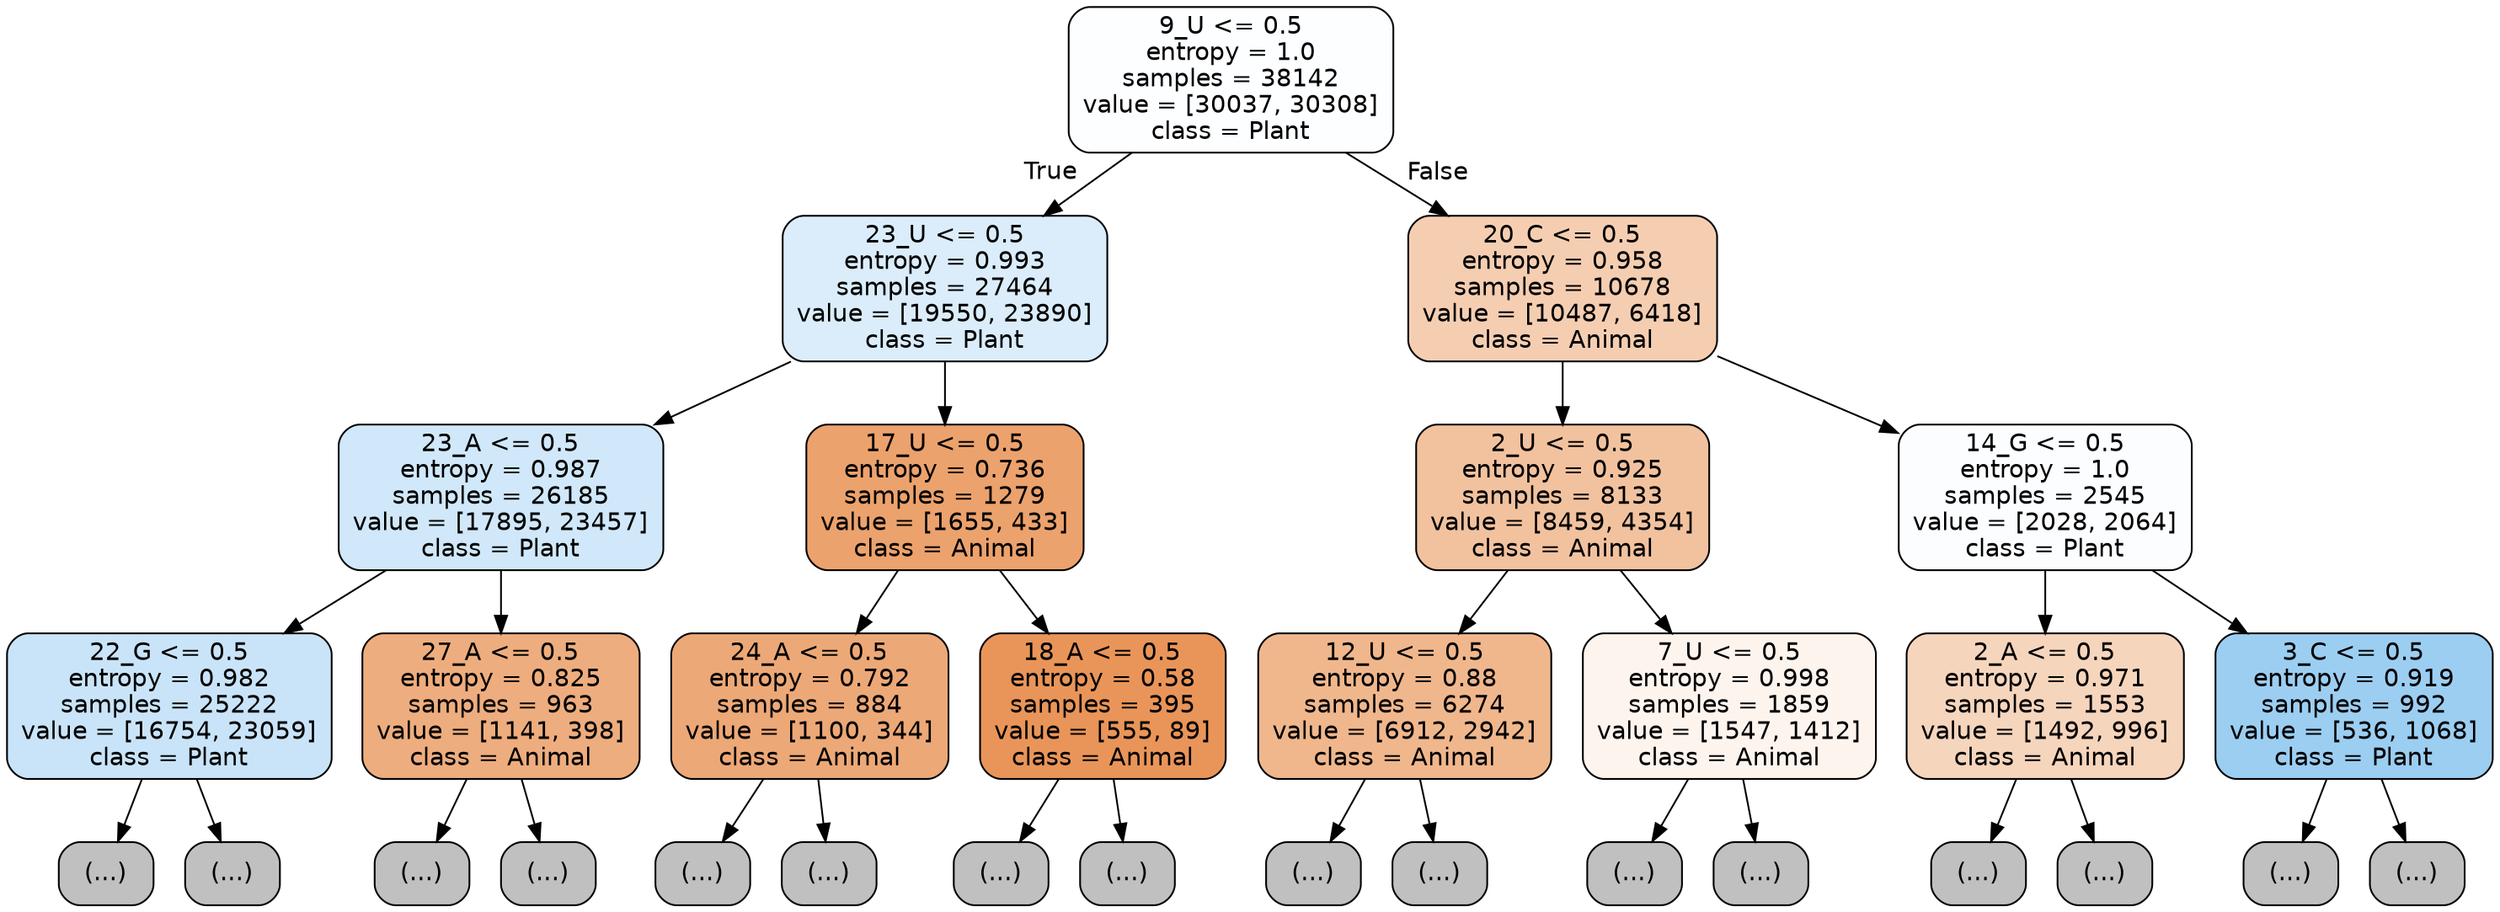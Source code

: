 digraph Tree {
node [shape=box, style="filled, rounded", color="black", fontname="helvetica"] ;
edge [fontname="helvetica"] ;
0 [label="9_U <= 0.5\nentropy = 1.0\nsamples = 38142\nvalue = [30037, 30308]\nclass = Plant", fillcolor="#fdfeff"] ;
1 [label="23_U <= 0.5\nentropy = 0.993\nsamples = 27464\nvalue = [19550, 23890]\nclass = Plant", fillcolor="#dbedfa"] ;
0 -> 1 [labeldistance=2.5, labelangle=45, headlabel="True"] ;
2 [label="23_A <= 0.5\nentropy = 0.987\nsamples = 26185\nvalue = [17895, 23457]\nclass = Plant", fillcolor="#d0e8f9"] ;
1 -> 2 ;
3 [label="22_G <= 0.5\nentropy = 0.982\nsamples = 25222\nvalue = [16754, 23059]\nclass = Plant", fillcolor="#c9e4f8"] ;
2 -> 3 ;
4 [label="(...)", fillcolor="#C0C0C0"] ;
3 -> 4 ;
10095 [label="(...)", fillcolor="#C0C0C0"] ;
3 -> 10095 ;
11144 [label="27_A <= 0.5\nentropy = 0.825\nsamples = 963\nvalue = [1141, 398]\nclass = Animal", fillcolor="#eead7e"] ;
2 -> 11144 ;
11145 [label="(...)", fillcolor="#C0C0C0"] ;
11144 -> 11145 ;
11632 [label="(...)", fillcolor="#C0C0C0"] ;
11144 -> 11632 ;
11637 [label="17_U <= 0.5\nentropy = 0.736\nsamples = 1279\nvalue = [1655, 433]\nclass = Animal", fillcolor="#eca26d"] ;
1 -> 11637 ;
11638 [label="24_A <= 0.5\nentropy = 0.792\nsamples = 884\nvalue = [1100, 344]\nclass = Animal", fillcolor="#eda877"] ;
11637 -> 11638 ;
11639 [label="(...)", fillcolor="#C0C0C0"] ;
11638 -> 11639 ;
11980 [label="(...)", fillcolor="#C0C0C0"] ;
11638 -> 11980 ;
12019 [label="18_A <= 0.5\nentropy = 0.58\nsamples = 395\nvalue = [555, 89]\nclass = Animal", fillcolor="#e99559"] ;
11637 -> 12019 ;
12020 [label="(...)", fillcolor="#C0C0C0"] ;
12019 -> 12020 ;
12147 [label="(...)", fillcolor="#C0C0C0"] ;
12019 -> 12147 ;
12164 [label="20_C <= 0.5\nentropy = 0.958\nsamples = 10678\nvalue = [10487, 6418]\nclass = Animal", fillcolor="#f5ceb2"] ;
0 -> 12164 [labeldistance=2.5, labelangle=-45, headlabel="False"] ;
12165 [label="2_U <= 0.5\nentropy = 0.925\nsamples = 8133\nvalue = [8459, 4354]\nclass = Animal", fillcolor="#f2c29f"] ;
12164 -> 12165 ;
12166 [label="12_U <= 0.5\nentropy = 0.88\nsamples = 6274\nvalue = [6912, 2942]\nclass = Animal", fillcolor="#f0b78d"] ;
12165 -> 12166 ;
12167 [label="(...)", fillcolor="#C0C0C0"] ;
12166 -> 12167 ;
14150 [label="(...)", fillcolor="#C0C0C0"] ;
12166 -> 14150 ;
14981 [label="7_U <= 0.5\nentropy = 0.998\nsamples = 1859\nvalue = [1547, 1412]\nclass = Animal", fillcolor="#fdf4ee"] ;
12165 -> 14981 ;
14982 [label="(...)", fillcolor="#C0C0C0"] ;
14981 -> 14982 ;
15673 [label="(...)", fillcolor="#C0C0C0"] ;
14981 -> 15673 ;
15926 [label="14_G <= 0.5\nentropy = 1.0\nsamples = 2545\nvalue = [2028, 2064]\nclass = Plant", fillcolor="#fcfdff"] ;
12164 -> 15926 ;
15927 [label="2_A <= 0.5\nentropy = 0.971\nsamples = 1553\nvalue = [1492, 996]\nclass = Animal", fillcolor="#f6d5bd"] ;
15926 -> 15927 ;
15928 [label="(...)", fillcolor="#C0C0C0"] ;
15927 -> 15928 ;
16509 [label="(...)", fillcolor="#C0C0C0"] ;
15927 -> 16509 ;
16684 [label="3_C <= 0.5\nentropy = 0.919\nsamples = 992\nvalue = [536, 1068]\nclass = Plant", fillcolor="#9ccef2"] ;
15926 -> 16684 ;
16685 [label="(...)", fillcolor="#C0C0C0"] ;
16684 -> 16685 ;
16908 [label="(...)", fillcolor="#C0C0C0"] ;
16684 -> 16908 ;
}